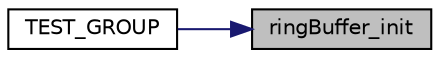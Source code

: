 digraph "ringBuffer_init"
{
 // LATEX_PDF_SIZE
  edge [fontname="Helvetica",fontsize="10",labelfontname="Helvetica",labelfontsize="10"];
  node [fontname="Helvetica",fontsize="10",shape=record];
  rankdir="RL";
  Node1 [label="ringBuffer_init",height=0.2,width=0.4,color="black", fillcolor="grey75", style="filled", fontcolor="black",tooltip="Initialize the ring buffer."];
  Node1 -> Node2 [dir="back",color="midnightblue",fontsize="10",style="solid",fontname="Helvetica"];
  Node2 [label="TEST_GROUP",height=0.2,width=0.4,color="black", fillcolor="white", style="filled",URL="$tests_8cpp.html#a23d69c84c1aaccdea85a797c48987851",tooltip=" "];
}
